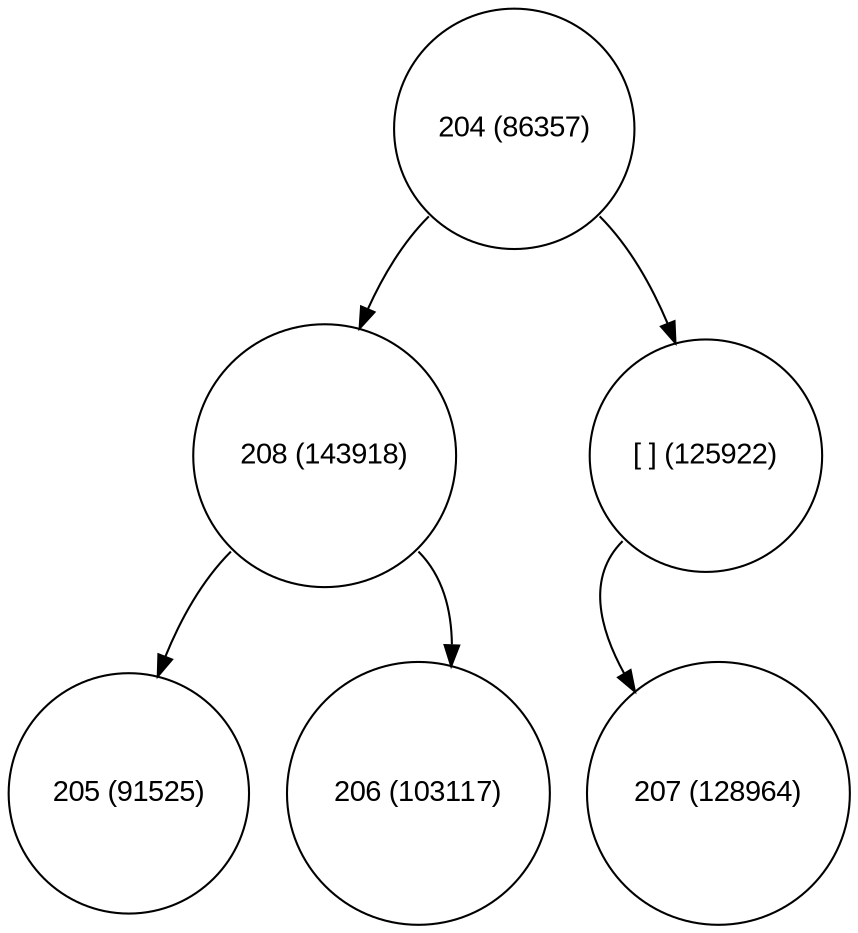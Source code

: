 digraph move_down {
	node [fontname="Arial", shape="circle", width=0.5]; 

	0 [label = "204 (86357)"];
	0:sw -> 1;
	1 [label = "208 (143918)"];
	1:sw -> 3;
	3 [label = "205 (91525)"];
	1:se -> 4;
	4 [label = "206 (103117)"];
	0:se -> 2;
	2 [label = "[ ] (125922)"];
	2:sw -> 5;
	5 [label = "207 (128964)"];
}
